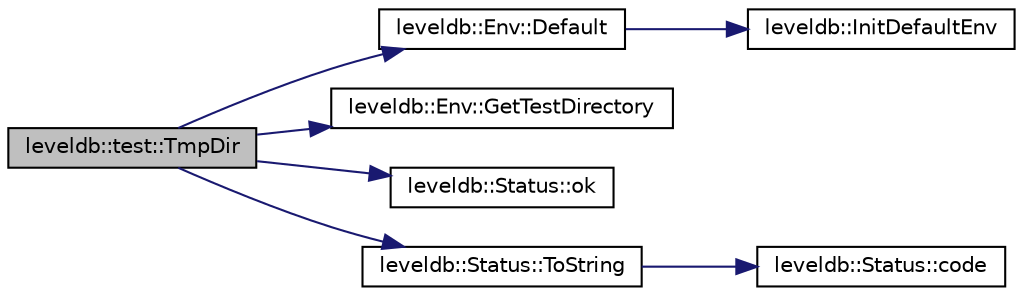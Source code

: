 digraph "leveldb::test::TmpDir"
{
  edge [fontname="Helvetica",fontsize="10",labelfontname="Helvetica",labelfontsize="10"];
  node [fontname="Helvetica",fontsize="10",shape=record];
  rankdir="LR";
  Node1 [label="leveldb::test::TmpDir",height=0.2,width=0.4,color="black", fillcolor="grey75", style="filled" fontcolor="black"];
  Node1 -> Node2 [color="midnightblue",fontsize="10",style="solid",fontname="Helvetica"];
  Node2 [label="leveldb::Env::Default",height=0.2,width=0.4,color="black", fillcolor="white", style="filled",URL="$classleveldb_1_1_env.html#ae15b67e650ff6790059745fd1b3bf3e7"];
  Node2 -> Node3 [color="midnightblue",fontsize="10",style="solid",fontname="Helvetica"];
  Node3 [label="leveldb::InitDefaultEnv",height=0.2,width=0.4,color="black", fillcolor="white", style="filled",URL="$namespaceleveldb.html#a14d29112491310d7a38d7b07fc5084f0"];
  Node1 -> Node4 [color="midnightblue",fontsize="10",style="solid",fontname="Helvetica"];
  Node4 [label="leveldb::Env::GetTestDirectory",height=0.2,width=0.4,color="black", fillcolor="white", style="filled",URL="$classleveldb_1_1_env.html#ab57a55be37d4d57bf3c0ff83ee689f95"];
  Node1 -> Node5 [color="midnightblue",fontsize="10",style="solid",fontname="Helvetica"];
  Node5 [label="leveldb::Status::ok",height=0.2,width=0.4,color="black", fillcolor="white", style="filled",URL="$classleveldb_1_1_status.html#ab31e89a858c766716e3dc952be857c65"];
  Node1 -> Node6 [color="midnightblue",fontsize="10",style="solid",fontname="Helvetica"];
  Node6 [label="leveldb::Status::ToString",height=0.2,width=0.4,color="black", fillcolor="white", style="filled",URL="$classleveldb_1_1_status.html#aa8b56d8fe2cd1873778de5d1e5407866"];
  Node6 -> Node7 [color="midnightblue",fontsize="10",style="solid",fontname="Helvetica"];
  Node7 [label="leveldb::Status::code",height=0.2,width=0.4,color="black", fillcolor="white", style="filled",URL="$classleveldb_1_1_status.html#a7e1c5239636c9e0ffff6df6144f32af3"];
}
